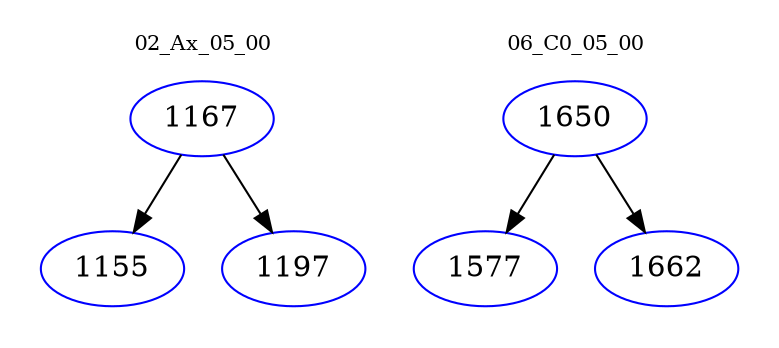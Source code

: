 digraph{
subgraph cluster_0 {
color = white
label = "02_Ax_05_00";
fontsize=10;
T0_1167 [label="1167", color="blue"]
T0_1167 -> T0_1155 [color="black"]
T0_1155 [label="1155", color="blue"]
T0_1167 -> T0_1197 [color="black"]
T0_1197 [label="1197", color="blue"]
}
subgraph cluster_1 {
color = white
label = "06_C0_05_00";
fontsize=10;
T1_1650 [label="1650", color="blue"]
T1_1650 -> T1_1577 [color="black"]
T1_1577 [label="1577", color="blue"]
T1_1650 -> T1_1662 [color="black"]
T1_1662 [label="1662", color="blue"]
}
}
